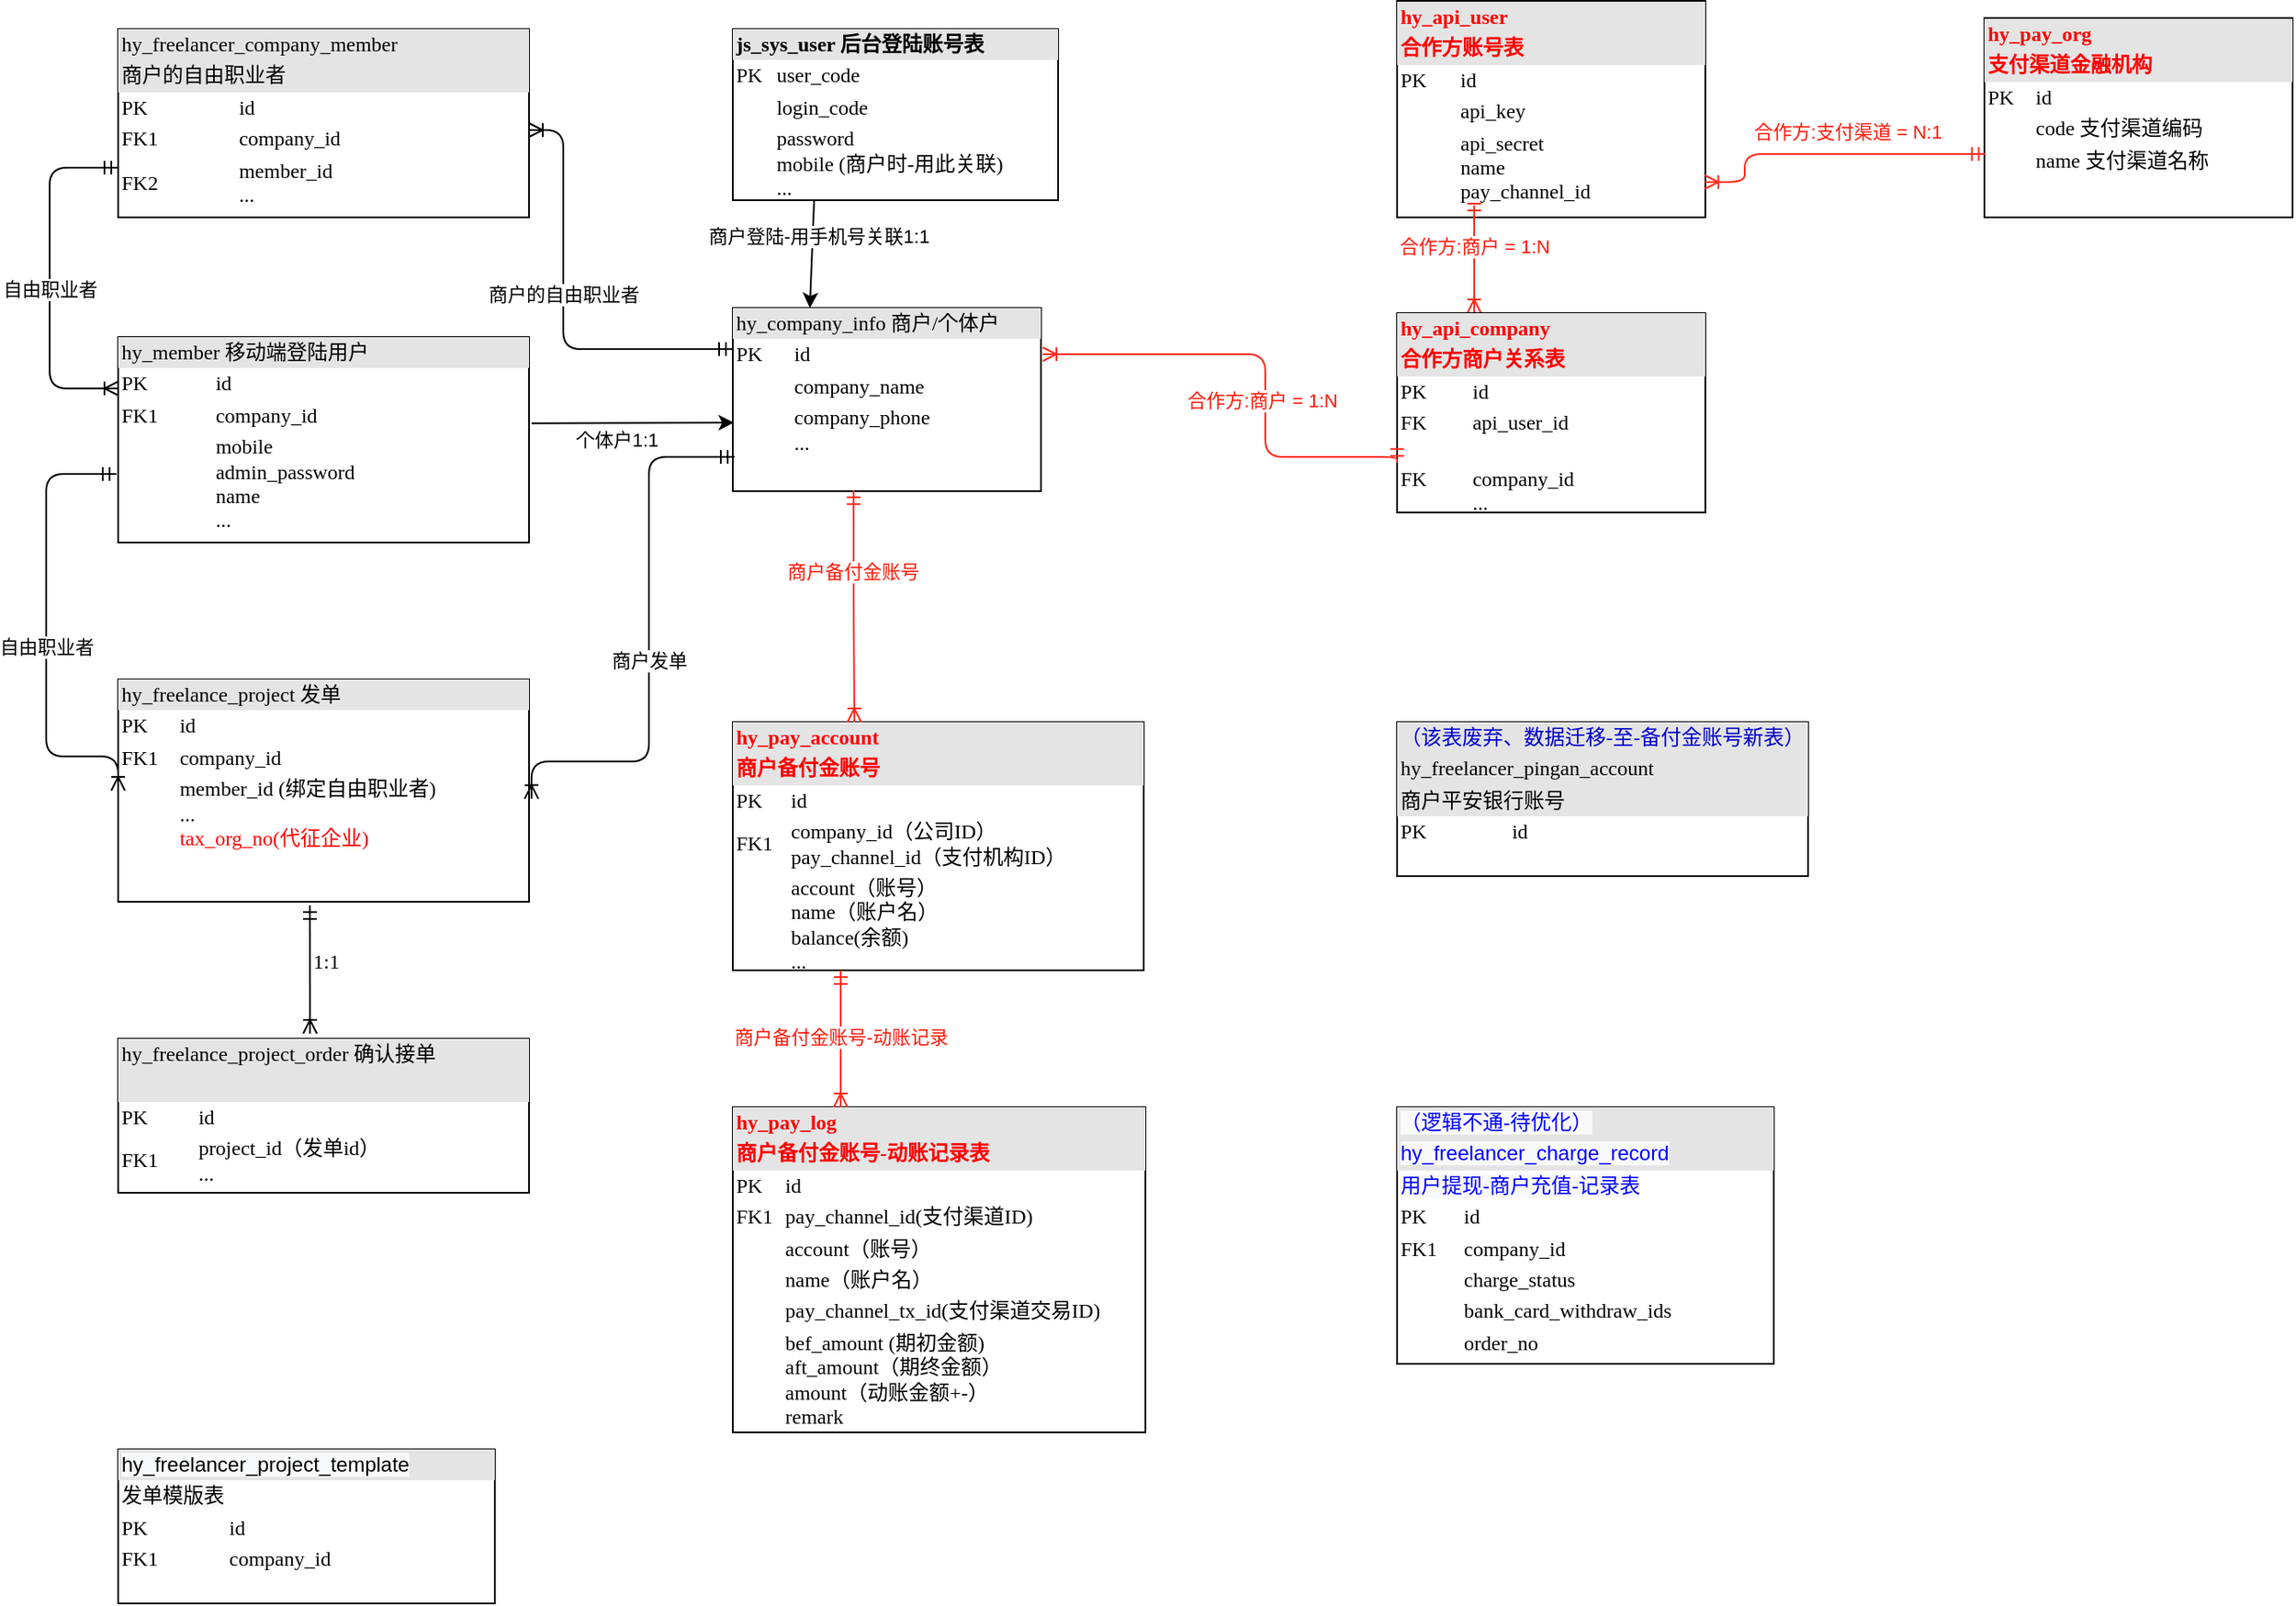 <mxfile version="13.4.2" type="github" pages="4">
  <diagram id="nADHYRh12E4N_c5P6OWS" name="中金支付-表设计">
    <mxGraphModel dx="946" dy="583" grid="1" gridSize="10" guides="1" tooltips="1" connect="1" arrows="1" fold="1" page="1" pageScale="1" pageWidth="827" pageHeight="1169" math="0" shadow="0">
      <root>
        <mxCell id="nX0v53kDwqR_cIXZHbvH-0" />
        <mxCell id="nX0v53kDwqR_cIXZHbvH-1" parent="nX0v53kDwqR_cIXZHbvH-0" />
        <mxCell id="nX0v53kDwqR_cIXZHbvH-2" value="&lt;div style=&quot;box-sizing: border-box ; width: 100% ; background: #e4e4e4 ; padding: 2px&quot;&gt;hy_member 移动端登陆用户&lt;/div&gt;&lt;table style=&quot;width: 100% ; font-size: 1em&quot; cellpadding=&quot;2&quot; cellspacing=&quot;0&quot;&gt;&lt;tbody&gt;&lt;tr&gt;&lt;td&gt;PK&lt;/td&gt;&lt;td&gt;id&lt;br&gt;&lt;/td&gt;&lt;/tr&gt;&lt;tr&gt;&lt;td&gt;FK1&lt;/td&gt;&lt;td&gt;company_id&lt;/td&gt;&lt;/tr&gt;&lt;tr&gt;&lt;td&gt;&lt;/td&gt;&lt;td&gt;mobile&lt;br&gt;admin_password&lt;br&gt;name&lt;br&gt;...&lt;br&gt;&lt;/td&gt;&lt;/tr&gt;&lt;/tbody&gt;&lt;/table&gt;" style="verticalAlign=top;align=left;overflow=fill;html=1;rounded=0;shadow=0;comic=0;labelBackgroundColor=none;strokeWidth=1;fontFamily=Verdana;fontSize=12" parent="nX0v53kDwqR_cIXZHbvH-1" vertex="1">
          <mxGeometry x="80" y="230" width="240" height="120" as="geometry" />
        </mxCell>
        <mxCell id="nX0v53kDwqR_cIXZHbvH-3" value="&lt;div style=&quot;box-sizing: border-box ; width: 100% ; background: #e4e4e4 ; padding: 2px&quot;&gt;hy_company_info 商户/个体户&lt;/div&gt;&lt;table style=&quot;width: 100% ; font-size: 1em&quot; cellpadding=&quot;2&quot; cellspacing=&quot;0&quot;&gt;&lt;tbody&gt;&lt;tr&gt;&lt;td&gt;PK&lt;/td&gt;&lt;td&gt;id&lt;br&gt;&lt;/td&gt;&lt;/tr&gt;&lt;tr&gt;&lt;td&gt;&lt;br&gt;&lt;/td&gt;&lt;td&gt;company_name&lt;/td&gt;&lt;/tr&gt;&lt;tr&gt;&lt;td&gt;&lt;br&gt;&lt;/td&gt;&lt;td&gt;company_phone&lt;font color=&quot;#ff0000&quot;&gt;&lt;br&gt;&lt;/font&gt;...&lt;font color=&quot;#ff0000&quot;&gt;&lt;br&gt;&lt;/font&gt;&lt;/td&gt;&lt;/tr&gt;&lt;/tbody&gt;&lt;/table&gt;" style="verticalAlign=top;align=left;overflow=fill;html=1;rounded=0;shadow=0;comic=0;labelBackgroundColor=none;strokeWidth=1;fontFamily=Verdana;fontSize=12" parent="nX0v53kDwqR_cIXZHbvH-1" vertex="1">
          <mxGeometry x="439" y="213" width="180" height="107" as="geometry" />
        </mxCell>
        <mxCell id="nX0v53kDwqR_cIXZHbvH-4" value="&lt;div style=&quot;box-sizing: border-box ; width: 100% ; background: #e4e4e4 ; padding: 2px&quot;&gt;&lt;b&gt;js_sys_user 后台登陆账号表&lt;/b&gt;&lt;/div&gt;&lt;table style=&quot;width: 100% ; font-size: 1em&quot; cellpadding=&quot;2&quot; cellspacing=&quot;0&quot;&gt;&lt;tbody&gt;&lt;tr&gt;&lt;td&gt;PK&lt;/td&gt;&lt;td&gt;user_code&lt;/td&gt;&lt;/tr&gt;&lt;tr&gt;&lt;td&gt;&lt;br&gt;&lt;/td&gt;&lt;td&gt;login_code&lt;/td&gt;&lt;/tr&gt;&lt;tr&gt;&lt;td&gt;&lt;/td&gt;&lt;td&gt;password&lt;br&gt;mobile (商户时-用此关联)&lt;br&gt;...&lt;br&gt;&lt;/td&gt;&lt;/tr&gt;&lt;/tbody&gt;&lt;/table&gt;" style="verticalAlign=top;align=left;overflow=fill;html=1;rounded=0;shadow=0;comic=0;labelBackgroundColor=none;strokeWidth=1;fontFamily=Verdana;fontSize=12" parent="nX0v53kDwqR_cIXZHbvH-1" vertex="1">
          <mxGeometry x="439" y="50" width="190" height="100" as="geometry" />
        </mxCell>
        <mxCell id="nX0v53kDwqR_cIXZHbvH-9" value="&lt;div style=&quot;box-sizing: border-box ; width: 100% ; background: #e4e4e4 ; padding: 2px&quot;&gt;hy_freelancer_company_member&amp;nbsp;&lt;/div&gt;&lt;div style=&quot;box-sizing: border-box ; width: 100% ; background: #e4e4e4 ; padding: 2px&quot;&gt;商户的自由职业者&lt;/div&gt;&lt;table style=&quot;width: 100% ; font-size: 1em&quot; cellpadding=&quot;2&quot; cellspacing=&quot;0&quot;&gt;&lt;tbody&gt;&lt;tr&gt;&lt;td&gt;PK&lt;/td&gt;&lt;td&gt;id&lt;br&gt;&lt;/td&gt;&lt;/tr&gt;&lt;tr&gt;&lt;td&gt;FK1&lt;/td&gt;&lt;td&gt;company_id&lt;/td&gt;&lt;/tr&gt;&lt;tr&gt;&lt;td&gt;FK2&lt;/td&gt;&lt;td&gt;member_id&lt;br&gt;...&lt;/td&gt;&lt;/tr&gt;&lt;/tbody&gt;&lt;/table&gt;" style="verticalAlign=top;align=left;overflow=fill;html=1;rounded=0;shadow=0;comic=0;labelBackgroundColor=none;strokeWidth=1;fontFamily=Verdana;fontSize=12" parent="nX0v53kDwqR_cIXZHbvH-1" vertex="1">
          <mxGeometry x="80" y="50" width="240" height="110" as="geometry" />
        </mxCell>
        <mxCell id="nX0v53kDwqR_cIXZHbvH-10" value="&lt;div style=&quot;box-sizing: border-box ; width: 100% ; background: #e4e4e4 ; padding: 2px&quot;&gt;&lt;font color=&quot;#ff0000&quot;&gt;&lt;b&gt;hy_api_user&amp;nbsp;&lt;/b&gt;&lt;/font&gt;&lt;/div&gt;&lt;div style=&quot;box-sizing: border-box ; width: 100% ; background: #e4e4e4 ; padding: 2px&quot;&gt;&lt;font color=&quot;#ff0000&quot;&gt;&lt;b&gt;合作方账号表&lt;/b&gt;&lt;/font&gt;&lt;/div&gt;&lt;table style=&quot;width: 100% ; font-size: 1em&quot; cellpadding=&quot;2&quot; cellspacing=&quot;0&quot;&gt;&lt;tbody&gt;&lt;tr&gt;&lt;td&gt;PK&lt;/td&gt;&lt;td&gt;id&lt;br&gt;&lt;/td&gt;&lt;/tr&gt;&lt;tr&gt;&lt;td&gt;&lt;br&gt;&lt;/td&gt;&lt;td&gt;api_key&lt;/td&gt;&lt;/tr&gt;&lt;tr&gt;&lt;td&gt;&lt;/td&gt;&lt;td&gt;api_secret&lt;br&gt;name&lt;br&gt;pay_channel_id&lt;br&gt;...&lt;br&gt;&lt;/td&gt;&lt;/tr&gt;&lt;/tbody&gt;&lt;/table&gt;" style="verticalAlign=top;align=left;overflow=fill;html=1;rounded=0;shadow=0;comic=0;labelBackgroundColor=none;strokeWidth=1;fontFamily=Verdana;fontSize=12" parent="nX0v53kDwqR_cIXZHbvH-1" vertex="1">
          <mxGeometry x="827" y="33.5" width="180" height="126.5" as="geometry" />
        </mxCell>
        <mxCell id="nX0v53kDwqR_cIXZHbvH-11" value="商户登陆-用手机号关联1:1" style="endArrow=classic;html=1;entryX=0.25;entryY=0;entryDx=0;entryDy=0;exitX=0.25;exitY=1;exitDx=0;exitDy=0;" parent="nX0v53kDwqR_cIXZHbvH-1" source="nX0v53kDwqR_cIXZHbvH-4" target="nX0v53kDwqR_cIXZHbvH-3" edge="1">
          <mxGeometry x="-0.333" y="3" relative="1" as="geometry">
            <mxPoint x="770" y="293" as="sourcePoint" />
            <mxPoint x="414" y="353" as="targetPoint" />
            <Array as="points" />
            <mxPoint as="offset" />
          </mxGeometry>
        </mxCell>
        <mxCell id="NUrskVMzA3ExxK1h_2Hw-0" style="edgeStyle=orthogonalEdgeStyle;html=1;labelBackgroundColor=none;startArrow=ERmandOne;endArrow=ERoneToMany;fontFamily=Verdana;fontSize=12;align=left;entryX=0;entryY=0.25;entryDx=0;entryDy=0;" parent="nX0v53kDwqR_cIXZHbvH-1" target="nX0v53kDwqR_cIXZHbvH-2" edge="1">
          <mxGeometry relative="1" as="geometry">
            <mxPoint x="80" y="131" as="sourcePoint" />
            <mxPoint x="100" y="243" as="targetPoint" />
            <Array as="points">
              <mxPoint x="40" y="131" />
              <mxPoint x="40" y="260" />
            </Array>
          </mxGeometry>
        </mxCell>
        <mxCell id="NUrskVMzA3ExxK1h_2Hw-1" value="自由职业者" style="edgeLabel;html=1;align=center;verticalAlign=middle;resizable=0;points=[];" parent="NUrskVMzA3ExxK1h_2Hw-0" vertex="1" connectable="0">
          <mxGeometry x="0.059" relative="1" as="geometry">
            <mxPoint as="offset" />
          </mxGeometry>
        </mxCell>
        <mxCell id="NUrskVMzA3ExxK1h_2Hw-2" style="edgeStyle=orthogonalEdgeStyle;html=1;labelBackgroundColor=none;startArrow=ERmandOne;endArrow=ERoneToMany;fontFamily=Verdana;fontSize=12;align=left;" parent="nX0v53kDwqR_cIXZHbvH-1" edge="1">
          <mxGeometry relative="1" as="geometry">
            <mxPoint x="439" y="237" as="sourcePoint" />
            <mxPoint x="320" y="109" as="targetPoint" />
            <Array as="points">
              <mxPoint x="439" y="237" />
              <mxPoint x="340" y="237" />
              <mxPoint x="340" y="109" />
            </Array>
          </mxGeometry>
        </mxCell>
        <mxCell id="NUrskVMzA3ExxK1h_2Hw-3" value="商户的自由职业者" style="edgeLabel;html=1;align=center;verticalAlign=middle;resizable=0;points=[];" parent="NUrskVMzA3ExxK1h_2Hw-2" vertex="1" connectable="0">
          <mxGeometry x="0.059" relative="1" as="geometry">
            <mxPoint as="offset" />
          </mxGeometry>
        </mxCell>
        <mxCell id="NUrskVMzA3ExxK1h_2Hw-4" value="&lt;div style=&quot;box-sizing: border-box ; width: 100% ; background: #e4e4e4 ; padding: 2px&quot;&gt;hy_freelance_project 发单&lt;/div&gt;&lt;table style=&quot;width: 100% ; font-size: 1em&quot; cellpadding=&quot;2&quot; cellspacing=&quot;0&quot;&gt;&lt;tbody&gt;&lt;tr&gt;&lt;td&gt;PK&lt;/td&gt;&lt;td&gt;id&lt;br&gt;&lt;/td&gt;&lt;/tr&gt;&lt;tr&gt;&lt;td&gt;FK1&lt;/td&gt;&lt;td&gt;company_id&lt;br&gt;&lt;/td&gt;&lt;/tr&gt;&lt;tr&gt;&lt;td&gt;&lt;/td&gt;&lt;td&gt;member_id (绑定自由职业者)&lt;br&gt;...&lt;br&gt;&lt;font color=&quot;#ff0000&quot;&gt;tax_org_no(代征企业)&lt;/font&gt;&lt;/td&gt;&lt;/tr&gt;&lt;/tbody&gt;&lt;/table&gt;" style="verticalAlign=top;align=left;overflow=fill;html=1;rounded=0;shadow=0;comic=0;labelBackgroundColor=none;strokeWidth=1;fontFamily=Verdana;fontSize=12" parent="nX0v53kDwqR_cIXZHbvH-1" vertex="1">
          <mxGeometry x="80" y="430" width="240" height="130" as="geometry" />
        </mxCell>
        <mxCell id="QCtdU204YPK3c8vwSMFV-2" style="edgeStyle=orthogonalEdgeStyle;html=1;labelBackgroundColor=none;startArrow=ERmandOne;endArrow=ERoneToMany;fontFamily=Verdana;fontSize=12;align=left;exitX=0.25;exitY=1;exitDx=0;exitDy=0;strokeColor=#FF2919;entryX=0.25;entryY=0;entryDx=0;entryDy=0;" parent="nX0v53kDwqR_cIXZHbvH-1" source="nX0v53kDwqR_cIXZHbvH-10" target="4KOckb8z9wezJWutMJwM-10" edge="1">
          <mxGeometry relative="1" as="geometry">
            <mxPoint x="604" y="247.25" as="sourcePoint" />
            <mxPoint x="600" y="290" as="targetPoint" />
            <Array as="points">
              <mxPoint x="872" y="150" />
              <mxPoint x="872" y="213" />
            </Array>
          </mxGeometry>
        </mxCell>
        <mxCell id="QCtdU204YPK3c8vwSMFV-3" value="合作方:商户 = 1:N" style="edgeLabel;html=1;align=center;verticalAlign=middle;resizable=0;points=[];fontColor=#FF1808;" parent="QCtdU204YPK3c8vwSMFV-2" vertex="1" connectable="0">
          <mxGeometry x="0.059" relative="1" as="geometry">
            <mxPoint y="-2.94" as="offset" />
          </mxGeometry>
        </mxCell>
        <mxCell id="q_FOa_wpmhx9_CoSqJn6-0" value="&lt;font color=&quot;#000000&quot;&gt;个体户1:1&lt;/font&gt;" style="endArrow=classic;html=1;fontColor=#FF1808;exitX=1.006;exitY=0.42;exitDx=0;exitDy=0;exitPerimeter=0;entryX=0.004;entryY=0.626;entryDx=0;entryDy=0;entryPerimeter=0;" parent="nX0v53kDwqR_cIXZHbvH-1" source="nX0v53kDwqR_cIXZHbvH-2" target="nX0v53kDwqR_cIXZHbvH-3" edge="1">
          <mxGeometry x="-0.159" y="-10" width="50" height="50" relative="1" as="geometry">
            <mxPoint x="440" y="250" as="sourcePoint" />
            <mxPoint x="413" y="280" as="targetPoint" />
            <mxPoint as="offset" />
          </mxGeometry>
        </mxCell>
        <mxCell id="q_FOa_wpmhx9_CoSqJn6-1" value="&lt;div style=&quot;box-sizing: border-box ; width: 100% ; background: #e4e4e4 ; padding: 2px&quot;&gt;&lt;font color=&quot;#0000cc&quot;&gt;（该表废弃、数据迁移-至-备付金账号新表）&lt;/font&gt;&lt;/div&gt;&lt;div style=&quot;box-sizing: border-box ; width: 100% ; background: #e4e4e4 ; padding: 2px&quot;&gt;hy_freelancer_pingan_account&lt;/div&gt;&lt;div style=&quot;box-sizing: border-box ; width: 100% ; background: #e4e4e4 ; padding: 2px&quot;&gt;商户平安银行账号&lt;/div&gt;&lt;table style=&quot;width: 100% ; font-size: 1em&quot; cellpadding=&quot;2&quot; cellspacing=&quot;0&quot;&gt;&lt;tbody&gt;&lt;tr&gt;&lt;td&gt;PK&lt;/td&gt;&lt;td&gt;id&lt;br&gt;&lt;/td&gt;&lt;/tr&gt;&lt;tr&gt;&lt;td&gt;&lt;br&gt;&lt;/td&gt;&lt;td&gt;&lt;br&gt;&lt;/td&gt;&lt;/tr&gt;&lt;tr&gt;&lt;td&gt;&lt;/td&gt;&lt;td&gt;fieldname&lt;/td&gt;&lt;/tr&gt;&lt;/tbody&gt;&lt;/table&gt;" style="verticalAlign=top;align=left;overflow=fill;html=1;rounded=0;shadow=0;comic=0;labelBackgroundColor=none;strokeWidth=1;fontFamily=Verdana;fontSize=12" parent="nX0v53kDwqR_cIXZHbvH-1" vertex="1">
          <mxGeometry x="827" y="455" width="240" height="90" as="geometry" />
        </mxCell>
        <mxCell id="q_FOa_wpmhx9_CoSqJn6-2" value="&lt;div style=&quot;box-sizing: border-box ; width: 100% ; background: #e4e4e4 ; padding: 2px&quot;&gt;hy_freelance_project_order 确认接单&lt;/div&gt;&lt;div style=&quot;box-sizing: border-box ; width: 100% ; background: #e4e4e4 ; padding: 2px&quot;&gt;&lt;br&gt;&lt;/div&gt;&lt;table style=&quot;width: 100% ; font-size: 1em&quot; cellpadding=&quot;2&quot; cellspacing=&quot;0&quot;&gt;&lt;tbody&gt;&lt;tr&gt;&lt;td&gt;PK&lt;/td&gt;&lt;td&gt;id&lt;br&gt;&lt;/td&gt;&lt;/tr&gt;&lt;tr&gt;&lt;td&gt;FK1&lt;/td&gt;&lt;td&gt;project_id（发单id）&lt;br&gt;...&lt;br&gt;&lt;/td&gt;&lt;/tr&gt;&lt;tr&gt;&lt;td&gt;&lt;br&gt;&lt;/td&gt;&lt;td&gt;&lt;/td&gt;&lt;/tr&gt;&lt;/tbody&gt;&lt;/table&gt;" style="verticalAlign=top;align=left;overflow=fill;html=1;rounded=0;shadow=0;comic=0;labelBackgroundColor=none;strokeWidth=1;fontFamily=Verdana;fontSize=12" parent="nX0v53kDwqR_cIXZHbvH-1" vertex="1">
          <mxGeometry x="80" y="640" width="240" height="90" as="geometry" />
        </mxCell>
        <mxCell id="q_FOa_wpmhx9_CoSqJn6-3" style="edgeStyle=orthogonalEdgeStyle;html=1;labelBackgroundColor=none;startArrow=ERmandOne;endArrow=ERoneToMany;fontFamily=Verdana;fontSize=12;align=left;entryX=0;entryY=0.5;entryDx=0;entryDy=0;" parent="nX0v53kDwqR_cIXZHbvH-1" target="NUrskVMzA3ExxK1h_2Hw-4" edge="1">
          <mxGeometry relative="1" as="geometry">
            <mxPoint x="79" y="310" as="sourcePoint" />
            <mxPoint x="79" y="548" as="targetPoint" />
            <Array as="points">
              <mxPoint x="38" y="310" />
              <mxPoint x="38" y="475" />
            </Array>
          </mxGeometry>
        </mxCell>
        <mxCell id="q_FOa_wpmhx9_CoSqJn6-4" value="自由职业者" style="edgeLabel;html=1;align=center;verticalAlign=middle;resizable=0;points=[];" parent="q_FOa_wpmhx9_CoSqJn6-3" vertex="1" connectable="0">
          <mxGeometry x="0.059" relative="1" as="geometry">
            <mxPoint as="offset" />
          </mxGeometry>
        </mxCell>
        <mxCell id="q_FOa_wpmhx9_CoSqJn6-8" style="edgeStyle=orthogonalEdgeStyle;html=1;labelBackgroundColor=none;startArrow=ERmandOne;endArrow=ERoneToMany;fontFamily=Verdana;fontSize=12;align=left;entryX=1.006;entryY=0.537;entryDx=0;entryDy=0;entryPerimeter=0;" parent="nX0v53kDwqR_cIXZHbvH-1" target="NUrskVMzA3ExxK1h_2Hw-4" edge="1">
          <mxGeometry relative="1" as="geometry">
            <mxPoint x="440" y="300" as="sourcePoint" />
            <mxPoint x="330" y="480" as="targetPoint" />
            <Array as="points">
              <mxPoint x="390" y="300" />
              <mxPoint x="390" y="478" />
              <mxPoint x="321" y="478" />
            </Array>
          </mxGeometry>
        </mxCell>
        <mxCell id="q_FOa_wpmhx9_CoSqJn6-9" value="商户发单" style="edgeLabel;html=1;align=center;verticalAlign=middle;resizable=0;points=[];" parent="q_FOa_wpmhx9_CoSqJn6-8" vertex="1" connectable="0">
          <mxGeometry x="0.059" relative="1" as="geometry">
            <mxPoint as="offset" />
          </mxGeometry>
        </mxCell>
        <mxCell id="q_FOa_wpmhx9_CoSqJn6-10" value="1:1" style="edgeStyle=orthogonalEdgeStyle;html=1;labelBackgroundColor=none;startArrow=ERmandOne;endArrow=ERoneToMany;fontFamily=Verdana;fontSize=12;align=left;entryX=0.467;entryY=-0.033;entryDx=0;entryDy=0;entryPerimeter=0;" parent="nX0v53kDwqR_cIXZHbvH-1" target="q_FOa_wpmhx9_CoSqJn6-2" edge="1">
          <mxGeometry x="-0.105" relative="1" as="geometry">
            <mxPoint x="192" y="562" as="sourcePoint" />
            <mxPoint x="185.9" y="584.02" as="targetPoint" />
            <Array as="points">
              <mxPoint x="192" y="562" />
            </Array>
            <mxPoint as="offset" />
          </mxGeometry>
        </mxCell>
        <mxCell id="q_FOa_wpmhx9_CoSqJn6-12" value="&lt;div style=&quot;box-sizing: border-box ; width: 100% ; background: #e4e4e4 ; padding: 2px&quot;&gt;&lt;font color=&quot;#ff0000&quot;&gt;&lt;b&gt;hy_pay_log&lt;/b&gt;&lt;/font&gt;&lt;/div&gt;&lt;div style=&quot;box-sizing: border-box ; width: 100% ; background: #e4e4e4 ; padding: 2px&quot;&gt;&lt;font color=&quot;#ff0000&quot;&gt;&lt;b&gt;商户备付金账号-动账记录表&lt;/b&gt;&lt;/font&gt;&lt;/div&gt;&lt;table style=&quot;width: 100% ; font-size: 1em&quot; cellpadding=&quot;2&quot; cellspacing=&quot;0&quot;&gt;&lt;tbody&gt;&lt;tr&gt;&lt;td&gt;PK&lt;/td&gt;&lt;td&gt;id&lt;br&gt;&lt;/td&gt;&lt;/tr&gt;&lt;tr&gt;&lt;td&gt;FK1&lt;/td&gt;&lt;td&gt;pay_channel_id(支付渠道ID)&lt;br&gt;&lt;/td&gt;&lt;/tr&gt;&lt;tr&gt;&lt;td&gt;&lt;br&gt;&lt;/td&gt;&lt;td&gt;account（账号）&lt;/td&gt;&lt;/tr&gt;&lt;tr&gt;&lt;td&gt;&lt;br&gt;&lt;/td&gt;&lt;td&gt;name（账户名）&lt;/td&gt;&lt;/tr&gt;&lt;tr&gt;&lt;td&gt;&lt;br&gt;&lt;/td&gt;&lt;td&gt;pay_channel_tx_id(支付渠道交易ID)&lt;/td&gt;&lt;/tr&gt;&lt;tr&gt;&lt;td&gt;&lt;/td&gt;&lt;td&gt;bef_amount (期初金额)&lt;br&gt;aft_amount（期终金额）&lt;br&gt;amount（动账金额+-）&lt;br&gt;remark&lt;br&gt;...&lt;br&gt;&lt;/td&gt;&lt;/tr&gt;&lt;/tbody&gt;&lt;/table&gt;" style="verticalAlign=top;align=left;overflow=fill;html=1;rounded=0;shadow=0;comic=0;labelBackgroundColor=none;strokeWidth=1;fontFamily=Verdana;fontSize=12" parent="nX0v53kDwqR_cIXZHbvH-1" vertex="1">
          <mxGeometry x="439" y="680" width="241" height="190" as="geometry" />
        </mxCell>
        <mxCell id="q_FOa_wpmhx9_CoSqJn6-13" value="&lt;div style=&quot;box-sizing: border-box ; width: 100% ; background: #e4e4e4 ; padding: 2px&quot;&gt;&lt;font color=&quot;#ff0000&quot;&gt;&lt;b&gt;hy_pay_account&lt;/b&gt;&lt;/font&gt;&lt;/div&gt;&lt;div style=&quot;box-sizing: border-box ; width: 100% ; background: #e4e4e4 ; padding: 2px&quot;&gt;&lt;font color=&quot;#ff0000&quot;&gt;&lt;b&gt;商户备付金账号&lt;/b&gt;&lt;/font&gt;&lt;/div&gt;&lt;table style=&quot;width: 100% ; font-size: 1em&quot; cellpadding=&quot;2&quot; cellspacing=&quot;0&quot;&gt;&lt;tbody&gt;&lt;tr&gt;&lt;td&gt;PK&lt;/td&gt;&lt;td&gt;id&lt;br&gt;&lt;/td&gt;&lt;/tr&gt;&lt;tr&gt;&lt;td&gt;FK1&lt;/td&gt;&lt;td&gt;company_id（公司ID）&lt;br&gt;pay_channel_id（支付机构ID）&lt;/td&gt;&lt;/tr&gt;&lt;tr&gt;&lt;td&gt;&lt;/td&gt;&lt;td&gt;account（账号）&lt;br&gt;name（账户名）&lt;br&gt;balance(余额)&lt;br&gt;...&lt;br&gt;&lt;/td&gt;&lt;/tr&gt;&lt;/tbody&gt;&lt;/table&gt;" style="verticalAlign=top;align=left;overflow=fill;html=1;rounded=0;shadow=0;comic=0;labelBackgroundColor=none;strokeWidth=1;fontFamily=Verdana;fontSize=12" parent="nX0v53kDwqR_cIXZHbvH-1" vertex="1">
          <mxGeometry x="439" y="455" width="240" height="145" as="geometry" />
        </mxCell>
        <mxCell id="q_FOa_wpmhx9_CoSqJn6-15" style="edgeStyle=orthogonalEdgeStyle;html=1;labelBackgroundColor=none;startArrow=ERmandOne;endArrow=ERoneToMany;fontFamily=Verdana;fontSize=12;align=left;strokeColor=#FF2919;exitX=0.392;exitY=0.996;exitDx=0;exitDy=0;exitPerimeter=0;" parent="nX0v53kDwqR_cIXZHbvH-1" source="nX0v53kDwqR_cIXZHbvH-3" edge="1">
          <mxGeometry relative="1" as="geometry">
            <mxPoint x="510" y="324" as="sourcePoint" />
            <mxPoint x="510" y="455" as="targetPoint" />
            <Array as="points">
              <mxPoint x="510" y="390" />
              <mxPoint x="510" y="390" />
            </Array>
          </mxGeometry>
        </mxCell>
        <mxCell id="q_FOa_wpmhx9_CoSqJn6-16" value="商户备付金账号" style="edgeLabel;html=1;align=center;verticalAlign=middle;resizable=0;points=[];fontColor=#FF1808;" parent="q_FOa_wpmhx9_CoSqJn6-15" vertex="1" connectable="0">
          <mxGeometry x="0.059" relative="1" as="geometry">
            <mxPoint x="-1" y="-24.0" as="offset" />
          </mxGeometry>
        </mxCell>
        <mxCell id="q_FOa_wpmhx9_CoSqJn6-17" style="edgeStyle=orthogonalEdgeStyle;html=1;labelBackgroundColor=none;startArrow=ERmandOne;endArrow=ERoneToMany;fontFamily=Verdana;fontSize=12;align=left;strokeColor=#FF2919;" parent="nX0v53kDwqR_cIXZHbvH-1" edge="1">
          <mxGeometry relative="1" as="geometry">
            <mxPoint x="502" y="600" as="sourcePoint" />
            <mxPoint x="502" y="680" as="targetPoint" />
            <Array as="points">
              <mxPoint x="502" y="600" />
              <mxPoint x="502" y="694" />
            </Array>
          </mxGeometry>
        </mxCell>
        <mxCell id="q_FOa_wpmhx9_CoSqJn6-18" value="商户备付金账号-动账记录" style="edgeLabel;html=1;align=center;verticalAlign=middle;resizable=0;points=[];fontColor=#FF1808;" parent="q_FOa_wpmhx9_CoSqJn6-17" vertex="1" connectable="0">
          <mxGeometry x="0.059" relative="1" as="geometry">
            <mxPoint y="-3.33" as="offset" />
          </mxGeometry>
        </mxCell>
        <mxCell id="4KOckb8z9wezJWutMJwM-0" value="&lt;div style=&quot;box-sizing: border-box ; width: 100% ; background: #e4e4e4 ; padding: 2px&quot;&gt;&lt;font color=&quot;#0000ff&quot;&gt;&lt;span style=&quot;font-family: &amp;#34;helvetica&amp;#34; ; background-color: rgb(248 , 249 , 250)&quot;&gt;（逻辑不通-待优化）&lt;/span&gt;&lt;/font&gt;&lt;/div&gt;&lt;div style=&quot;box-sizing: border-box ; width: 100% ; background: #e4e4e4 ; padding: 2px&quot;&gt;&lt;font color=&quot;#0000ff&quot;&gt;&lt;span style=&quot;font-family: &amp;#34;helvetica&amp;#34; ; background-color: rgb(248 , 249 , 250)&quot;&gt;hy_freelancer_charge_record&lt;/span&gt;&lt;br&gt;&lt;/font&gt;&lt;/div&gt;&lt;div style=&quot;box-sizing: border-box ; width: 100% ; padding: 2px&quot;&gt;&lt;font face=&quot;helvetica&quot; color=&quot;#0000ff&quot;&gt;&lt;span style=&quot;background-color: rgb(248 , 249 , 250)&quot;&gt;用户提现-商户充值-记录表&lt;/span&gt;&lt;/font&gt;&lt;/div&gt;&lt;table style=&quot;width: 100% ; font-size: 1em&quot; cellpadding=&quot;2&quot; cellspacing=&quot;0&quot;&gt;&lt;tbody&gt;&lt;tr&gt;&lt;td&gt;PK&lt;/td&gt;&lt;td&gt;id&lt;/td&gt;&lt;/tr&gt;&lt;tr&gt;&lt;td&gt;FK1&lt;/td&gt;&lt;td&gt;company_id&lt;/td&gt;&lt;/tr&gt;&lt;tr&gt;&lt;td&gt;&lt;/td&gt;&lt;td&gt;charge_status&lt;/td&gt;&lt;/tr&gt;&lt;tr&gt;&lt;td&gt;&lt;/td&gt;&lt;td&gt;bank_card_withdraw_ids&lt;/td&gt;&lt;/tr&gt;&lt;tr&gt;&lt;td&gt;&lt;br&gt;&lt;/td&gt;&lt;td&gt;order_no&lt;/td&gt;&lt;/tr&gt;&lt;tr&gt;&lt;td&gt;&lt;br&gt;&lt;/td&gt;&lt;td&gt;&lt;br&gt;&lt;/td&gt;&lt;/tr&gt;&lt;/tbody&gt;&lt;/table&gt;" style="verticalAlign=top;align=left;overflow=fill;html=1;rounded=0;shadow=0;comic=0;labelBackgroundColor=none;strokeWidth=1;fontFamily=Verdana;fontSize=12" parent="nX0v53kDwqR_cIXZHbvH-1" vertex="1">
          <mxGeometry x="827" y="680" width="220" height="150" as="geometry" />
        </mxCell>
        <mxCell id="4KOckb8z9wezJWutMJwM-2" value="&lt;div style=&quot;box-sizing: border-box ; width: 100% ; background: #e4e4e4 ; padding: 2px&quot;&gt;&lt;span style=&quot;background-color: rgb(248 , 249 , 250) ; font-family: &amp;#34;helvetica&amp;#34;&quot;&gt;hy_freelancer_project_template&lt;/span&gt;&lt;br&gt;&lt;/div&gt;&lt;div style=&quot;box-sizing: border-box ; width: 100% ; padding: 2px&quot;&gt;&lt;font face=&quot;helvetica&quot;&gt;&lt;span style=&quot;background-color: rgb(248 , 249 , 250)&quot;&gt;发单模版表&lt;/span&gt;&lt;/font&gt;&lt;/div&gt;&lt;table style=&quot;width: 100% ; font-size: 1em&quot; cellpadding=&quot;2&quot; cellspacing=&quot;0&quot;&gt;&lt;tbody&gt;&lt;tr&gt;&lt;td&gt;PK&lt;/td&gt;&lt;td&gt;id&lt;/td&gt;&lt;/tr&gt;&lt;tr&gt;&lt;td&gt;FK1&lt;/td&gt;&lt;td&gt;company_id&lt;/td&gt;&lt;/tr&gt;&lt;tr&gt;&lt;td&gt;&lt;/td&gt;&lt;td&gt;&lt;br&gt;&lt;/td&gt;&lt;/tr&gt;&lt;/tbody&gt;&lt;/table&gt;" style="verticalAlign=top;align=left;overflow=fill;html=1;rounded=0;shadow=0;comic=0;labelBackgroundColor=none;strokeWidth=1;fontFamily=Verdana;fontSize=12" parent="nX0v53kDwqR_cIXZHbvH-1" vertex="1">
          <mxGeometry x="80" y="880" width="220" height="90" as="geometry" />
        </mxCell>
        <mxCell id="4KOckb8z9wezJWutMJwM-10" value="&lt;div style=&quot;box-sizing: border-box ; width: 100% ; background: #e4e4e4 ; padding: 2px&quot;&gt;&lt;font color=&quot;#ff0000&quot;&gt;&lt;b&gt;hy_api_company&amp;nbsp;&lt;/b&gt;&lt;/font&gt;&lt;/div&gt;&lt;div style=&quot;box-sizing: border-box ; width: 100% ; background: #e4e4e4 ; padding: 2px&quot;&gt;&lt;font color=&quot;#ff0000&quot;&gt;&lt;b&gt;合作方商户关系表&lt;/b&gt;&lt;/font&gt;&lt;/div&gt;&lt;table style=&quot;width: 100% ; font-size: 1em&quot; cellpadding=&quot;2&quot; cellspacing=&quot;0&quot;&gt;&lt;tbody&gt;&lt;tr&gt;&lt;td&gt;PK&lt;/td&gt;&lt;td&gt;id&lt;br&gt;&lt;/td&gt;&lt;/tr&gt;&lt;tr&gt;&lt;td&gt;FK&lt;/td&gt;&lt;td&gt;api_user_id&lt;/td&gt;&lt;/tr&gt;&lt;tr&gt;&lt;td&gt;FK&lt;/td&gt;&lt;td&gt;&lt;br&gt;company_id&lt;br&gt;...&lt;br&gt;&lt;/td&gt;&lt;/tr&gt;&lt;/tbody&gt;&lt;/table&gt;" style="verticalAlign=top;align=left;overflow=fill;html=1;rounded=0;shadow=0;comic=0;labelBackgroundColor=none;strokeWidth=1;fontFamily=Verdana;fontSize=12" parent="nX0v53kDwqR_cIXZHbvH-1" vertex="1">
          <mxGeometry x="827" y="216" width="180" height="116.5" as="geometry" />
        </mxCell>
        <mxCell id="4KOckb8z9wezJWutMJwM-11" style="edgeStyle=orthogonalEdgeStyle;html=1;labelBackgroundColor=none;startArrow=ERmandOne;endArrow=ERoneToMany;fontFamily=Verdana;fontSize=12;align=left;exitX=0;exitY=0.75;exitDx=0;exitDy=0;strokeColor=#FF2919;" parent="nX0v53kDwqR_cIXZHbvH-1" source="4KOckb8z9wezJWutMJwM-10" edge="1">
          <mxGeometry relative="1" as="geometry">
            <mxPoint x="784.94" y="163" as="sourcePoint" />
            <mxPoint x="620" y="240" as="targetPoint" />
            <Array as="points">
              <mxPoint x="750" y="300" />
              <mxPoint x="750" y="240" />
            </Array>
          </mxGeometry>
        </mxCell>
        <mxCell id="4KOckb8z9wezJWutMJwM-12" value="合作方:商户 = 1:N" style="edgeLabel;html=1;align=center;verticalAlign=middle;resizable=0;points=[];fontColor=#FF1808;" parent="4KOckb8z9wezJWutMJwM-11" vertex="1" connectable="0">
          <mxGeometry x="0.059" relative="1" as="geometry">
            <mxPoint y="26.5" as="offset" />
          </mxGeometry>
        </mxCell>
        <mxCell id="4KOckb8z9wezJWutMJwM-13" value="&lt;div style=&quot;box-sizing: border-box ; width: 100% ; background: #e4e4e4 ; padding: 2px&quot;&gt;&lt;font color=&quot;#ff0000&quot;&gt;&lt;b&gt;hy_pay_org&amp;nbsp;&lt;/b&gt;&lt;/font&gt;&lt;/div&gt;&lt;div style=&quot;box-sizing: border-box ; width: 100% ; background: #e4e4e4 ; padding: 2px&quot;&gt;&lt;font color=&quot;#ff0000&quot;&gt;&lt;b&gt;支付渠道金融机构&lt;/b&gt;&lt;/font&gt;&lt;/div&gt;&lt;table style=&quot;width: 100% ; font-size: 1em&quot; cellpadding=&quot;2&quot; cellspacing=&quot;0&quot;&gt;&lt;tbody&gt;&lt;tr&gt;&lt;td&gt;PK&lt;/td&gt;&lt;td&gt;id&lt;br&gt;&lt;/td&gt;&lt;/tr&gt;&lt;tr&gt;&lt;td&gt;&lt;br&gt;&lt;/td&gt;&lt;td&gt;code 支付渠道编码&lt;/td&gt;&lt;/tr&gt;&lt;tr&gt;&lt;td&gt;&lt;br&gt;&lt;/td&gt;&lt;td&gt;name 支付渠道名称&lt;/td&gt;&lt;/tr&gt;&lt;tr&gt;&lt;td&gt;&lt;br&gt;&lt;/td&gt;&lt;td&gt;&lt;br&gt;&lt;/td&gt;&lt;/tr&gt;&lt;/tbody&gt;&lt;/table&gt;" style="verticalAlign=top;align=left;overflow=fill;html=1;rounded=0;shadow=0;comic=0;labelBackgroundColor=none;strokeWidth=1;fontFamily=Verdana;fontSize=12" parent="nX0v53kDwqR_cIXZHbvH-1" vertex="1">
          <mxGeometry x="1170" y="43.5" width="180" height="116.5" as="geometry" />
        </mxCell>
        <mxCell id="4KOckb8z9wezJWutMJwM-14" style="edgeStyle=orthogonalEdgeStyle;html=1;labelBackgroundColor=none;startArrow=ERmandOne;endArrow=ERoneToMany;fontFamily=Verdana;fontSize=12;align=left;strokeColor=#FF2919;exitX=0.004;exitY=0.682;exitDx=0;exitDy=0;exitPerimeter=0;entryX=0.998;entryY=0.837;entryDx=0;entryDy=0;entryPerimeter=0;" parent="nX0v53kDwqR_cIXZHbvH-1" source="4KOckb8z9wezJWutMJwM-13" target="nX0v53kDwqR_cIXZHbvH-10" edge="1">
          <mxGeometry relative="1" as="geometry">
            <mxPoint x="1160" y="124" as="sourcePoint" />
            <mxPoint x="1010" y="140" as="targetPoint" />
            <Array as="points">
              <mxPoint x="1030" y="123" />
              <mxPoint x="1030" y="139" />
            </Array>
          </mxGeometry>
        </mxCell>
        <mxCell id="4KOckb8z9wezJWutMJwM-15" value="合作方:支付渠道 = N:1" style="edgeLabel;html=1;align=center;verticalAlign=middle;resizable=0;points=[];fontColor=#FF1808;" parent="4KOckb8z9wezJWutMJwM-14" vertex="1" connectable="0">
          <mxGeometry x="0.059" relative="1" as="geometry">
            <mxPoint x="14.95" y="-12.98" as="offset" />
          </mxGeometry>
        </mxCell>
      </root>
    </mxGraphModel>
  </diagram>
  <diagram id="RUZaGLWk1yYgIPnzJdgQ" name="Page-2">
    <mxGraphModel dx="946" dy="531" grid="1" gridSize="10" guides="1" tooltips="1" connect="1" arrows="1" fold="1" page="1" pageScale="1" pageWidth="827" pageHeight="1169" math="0" shadow="0">
      <root>
        <mxCell id="OGoRKu9rpJX8d1zENJAR-0" />
        <mxCell id="OGoRKu9rpJX8d1zENJAR-1" parent="OGoRKu9rpJX8d1zENJAR-0" />
        <mxCell id="wllDHJvWKxCnYGdfYBS--0" value="hy_member" style="swimlane;fontStyle=0;childLayout=stackLayout;horizontal=1;startSize=26;fillColor=none;horizontalStack=0;resizeParent=1;resizeParentMax=0;resizeLast=0;collapsible=1;marginBottom=0;" vertex="1" parent="OGoRKu9rpJX8d1zENJAR-1">
          <mxGeometry x="190" y="220" width="140" height="78" as="geometry">
            <mxRectangle x="190" y="220" width="100" height="26" as="alternateBounds" />
          </mxGeometry>
        </mxCell>
        <mxCell id="wllDHJvWKxCnYGdfYBS--2" value="Item 2" style="text;strokeColor=none;fillColor=none;align=left;verticalAlign=top;spacingLeft=4;spacingRight=4;overflow=hidden;rotatable=0;points=[[0,0.5],[1,0.5]];portConstraint=eastwest;" vertex="1" parent="wllDHJvWKxCnYGdfYBS--0">
          <mxGeometry y="26" width="140" height="26" as="geometry" />
        </mxCell>
        <mxCell id="wllDHJvWKxCnYGdfYBS--3" value="Item 3" style="text;strokeColor=none;fillColor=none;align=left;verticalAlign=top;spacingLeft=4;spacingRight=4;overflow=hidden;rotatable=0;points=[[0,0.5],[1,0.5]];portConstraint=eastwest;" vertex="1" parent="wllDHJvWKxCnYGdfYBS--0">
          <mxGeometry y="52" width="140" height="26" as="geometry" />
        </mxCell>
        <mxCell id="5b2jPvwIKQcBlIdMRgeD-0" value="Container" style="swimlane;startSize=23;align=center;fillColor=none;strokeColor=#FFF5F7;" vertex="1" parent="OGoRKu9rpJX8d1zENJAR-1">
          <mxGeometry x="480" y="230" width="200" height="200" as="geometry">
            <mxRectangle x="190" y="330" width="90" height="23" as="alternateBounds" />
          </mxGeometry>
        </mxCell>
        <mxCell id="k762yIOZLG8b0b0DupMb-2" value="" style="shape=table;html=1;whiteSpace=wrap;startSize=0;container=1;collapsible=0;childLayout=tableLayout;" vertex="1" parent="5b2jPvwIKQcBlIdMRgeD-0">
          <mxGeometry x="10" y="30" width="170" height="140" as="geometry" />
        </mxCell>
        <mxCell id="k762yIOZLG8b0b0DupMb-3" value="" style="shape=partialRectangle;html=1;whiteSpace=wrap;collapsible=0;dropTarget=0;pointerEvents=0;fillColor=none;top=0;left=0;bottom=0;right=0;points=[[0,0.5],[1,0.5]];portConstraint=eastwest;" vertex="1" parent="k762yIOZLG8b0b0DupMb-2">
          <mxGeometry width="170" height="47" as="geometry" />
        </mxCell>
        <mxCell id="k762yIOZLG8b0b0DupMb-4" value="1" style="shape=partialRectangle;html=1;whiteSpace=wrap;connectable=0;overflow=hidden;fillColor=none;top=0;left=0;bottom=0;right=0;align=left;" vertex="1" parent="k762yIOZLG8b0b0DupMb-3">
          <mxGeometry width="40" height="47" as="geometry" />
        </mxCell>
        <mxCell id="k762yIOZLG8b0b0DupMb-5" value="1" style="shape=partialRectangle;html=1;whiteSpace=wrap;connectable=0;overflow=hidden;fillColor=none;top=0;left=0;bottom=0;right=0;align=left;" vertex="1" parent="k762yIOZLG8b0b0DupMb-3">
          <mxGeometry x="40" width="130" height="47" as="geometry" />
        </mxCell>
        <mxCell id="k762yIOZLG8b0b0DupMb-6" value="" style="shape=partialRectangle;html=1;whiteSpace=wrap;collapsible=0;dropTarget=0;pointerEvents=0;fillColor=none;top=0;left=0;bottom=0;right=0;points=[[0,0.5],[1,0.5]];portConstraint=eastwest;" vertex="1" parent="k762yIOZLG8b0b0DupMb-2">
          <mxGeometry y="47" width="170" height="46" as="geometry" />
        </mxCell>
        <mxCell id="k762yIOZLG8b0b0DupMb-7" value="" style="shape=partialRectangle;html=1;whiteSpace=wrap;connectable=0;overflow=hidden;fillColor=none;top=0;left=0;bottom=0;right=0;" vertex="1" parent="k762yIOZLG8b0b0DupMb-6">
          <mxGeometry width="40" height="46" as="geometry" />
        </mxCell>
        <mxCell id="k762yIOZLG8b0b0DupMb-8" value="" style="shape=partialRectangle;html=1;whiteSpace=wrap;connectable=0;overflow=hidden;fillColor=none;top=0;left=0;bottom=0;right=0;" vertex="1" parent="k762yIOZLG8b0b0DupMb-6">
          <mxGeometry x="40" width="130" height="46" as="geometry" />
        </mxCell>
        <mxCell id="k762yIOZLG8b0b0DupMb-9" value="" style="shape=partialRectangle;html=1;whiteSpace=wrap;collapsible=0;dropTarget=0;pointerEvents=0;fillColor=none;top=0;left=0;bottom=0;right=0;points=[[0,0.5],[1,0.5]];portConstraint=eastwest;" vertex="1" parent="k762yIOZLG8b0b0DupMb-2">
          <mxGeometry y="93" width="170" height="47" as="geometry" />
        </mxCell>
        <mxCell id="k762yIOZLG8b0b0DupMb-10" value="" style="shape=partialRectangle;html=1;whiteSpace=wrap;connectable=0;overflow=hidden;fillColor=none;top=0;left=0;bottom=0;right=0;" vertex="1" parent="k762yIOZLG8b0b0DupMb-9">
          <mxGeometry width="40" height="47" as="geometry" />
        </mxCell>
        <mxCell id="k762yIOZLG8b0b0DupMb-11" value="" style="shape=partialRectangle;html=1;whiteSpace=wrap;connectable=0;overflow=hidden;fillColor=none;top=0;left=0;bottom=0;right=0;" vertex="1" parent="k762yIOZLG8b0b0DupMb-9">
          <mxGeometry x="40" width="130" height="47" as="geometry" />
        </mxCell>
        <mxCell id="k762yIOZLG8b0b0DupMb-0" value="&lt;div style=&quot;box-sizing:border-box;width:100%;background:#e4e4e4;padding:2px;&quot;&gt;Tablename&lt;/div&gt;&lt;table style=&quot;width:100%;font-size:1em;&quot; cellpadding=&quot;2&quot; cellspacing=&quot;0&quot;&gt;&lt;tr&gt;&lt;td&gt;PK&lt;/td&gt;&lt;td&gt;uniqueId&lt;/td&gt;&lt;/tr&gt;&lt;tr&gt;&lt;td&gt;FK1&lt;/td&gt;&lt;td&gt;foreignKey&lt;/td&gt;&lt;/tr&gt;&lt;tr&gt;&lt;td&gt;&lt;/td&gt;&lt;td&gt;fieldname&lt;/td&gt;&lt;/tr&gt;&lt;/table&gt;" style="verticalAlign=top;align=left;overflow=fill;html=1;rounded=0;shadow=0;comic=0;labelBackgroundColor=none;strokeWidth=1;fontFamily=Verdana;fontSize=12" vertex="1" parent="OGoRKu9rpJX8d1zENJAR-1">
          <mxGeometry x="190" y="90" width="180" height="90" as="geometry" />
        </mxCell>
      </root>
    </mxGraphModel>
  </diagram>
  <diagram id="gTY_Sw2Wsu4E7ALGLI9D" name="Page-4">
    <mxGraphModel dx="2365" dy="1328" grid="1" gridSize="10" guides="1" tooltips="1" connect="1" arrows="1" fold="1" page="1" pageScale="1" pageWidth="827" pageHeight="1169" math="0" shadow="0">
      <root>
        <mxCell id="oBUFd1WnHI4fqMmlFPYV-0" />
        <mxCell id="oBUFd1WnHI4fqMmlFPYV-1" parent="oBUFd1WnHI4fqMmlFPYV-0" />
      </root>
    </mxGraphModel>
  </diagram>
  <diagram name="Page-1" id="2ca16b54-16f6-2749-3443-fa8db7711227">
    <mxGraphModel dx="946" dy="531" grid="1" gridSize="10" guides="1" tooltips="1" connect="1" arrows="1" fold="1" page="1" pageScale="1" pageWidth="1100" pageHeight="850" background="#ffffff" math="0" shadow="0">
      <root>
        <mxCell id="0" />
        <mxCell id="1" parent="0" />
        <mxCell id="2ed32ef02a7f4228-1" value="&lt;div style=&quot;box-sizing:border-box;width:100%;background:#e4e4e4;padding:2px;&quot;&gt;Tablename&lt;/div&gt;&lt;table style=&quot;width:100%;font-size:1em;&quot; cellpadding=&quot;2&quot; cellspacing=&quot;0&quot;&gt;&lt;tr&gt;&lt;td&gt;PK&lt;/td&gt;&lt;td&gt;uniqueId&lt;/td&gt;&lt;/tr&gt;&lt;tr&gt;&lt;td&gt;FK1&lt;/td&gt;&lt;td&gt;foreignKey&lt;/td&gt;&lt;/tr&gt;&lt;tr&gt;&lt;td&gt;&lt;/td&gt;&lt;td&gt;fieldname&lt;/td&gt;&lt;/tr&gt;&lt;/table&gt;" style="verticalAlign=top;align=left;overflow=fill;html=1;rounded=0;shadow=0;comic=0;labelBackgroundColor=none;strokeWidth=1;fontFamily=Verdana;fontSize=12" parent="1" vertex="1">
          <mxGeometry x="110" y="100" width="180" height="90" as="geometry" />
        </mxCell>
        <mxCell id="2ed32ef02a7f4228-18" style="edgeStyle=orthogonalEdgeStyle;html=1;entryX=0.5;entryY=0;dashed=1;labelBackgroundColor=none;startArrow=ERmandOne;endArrow=ERoneToMany;fontFamily=Verdana;fontSize=12;align=left;" parent="1" source="2ed32ef02a7f4228-2" target="2ed32ef02a7f4228-8" edge="1">
          <mxGeometry relative="1" as="geometry" />
        </mxCell>
        <mxCell id="2ed32ef02a7f4228-19" style="edgeStyle=orthogonalEdgeStyle;html=1;dashed=1;labelBackgroundColor=none;startArrow=ERmandOne;endArrow=ERoneToMany;fontFamily=Verdana;fontSize=12;align=left;entryX=0;entryY=0.5;" parent="1" source="2ed32ef02a7f4228-2" target="2ed32ef02a7f4228-10" edge="1">
          <mxGeometry relative="1" as="geometry">
            <Array as="points">
              <mxPoint x="590" y="260" />
              <mxPoint x="710" y="260" />
              <mxPoint x="710" y="325" />
            </Array>
          </mxGeometry>
        </mxCell>
        <mxCell id="2ed32ef02a7f4228-20" style="edgeStyle=orthogonalEdgeStyle;html=1;dashed=1;labelBackgroundColor=none;startArrow=ERmandOne;endArrow=ERoneToMany;fontFamily=Verdana;fontSize=12;align=left;" parent="1" source="2ed32ef02a7f4228-2" target="2ed32ef02a7f4228-11" edge="1">
          <mxGeometry relative="1" as="geometry" />
        </mxCell>
        <mxCell id="2ed32ef02a7f4228-2" value="&lt;div style=&quot;box-sizing: border-box ; width: 100% ; background: #e4e4e4 ; padding: 2px&quot;&gt;Tablename&lt;/div&gt;&lt;table style=&quot;width: 100% ; font-size: 1em&quot; cellpadding=&quot;2&quot; cellspacing=&quot;0&quot;&gt;&lt;tbody&gt;&lt;tr&gt;&lt;td&gt;PK&lt;/td&gt;&lt;td&gt;uniqueId&lt;/td&gt;&lt;/tr&gt;&lt;tr&gt;&lt;td&gt;FK1&lt;/td&gt;&lt;td&gt;foreignKey&lt;/td&gt;&lt;/tr&gt;&lt;tr&gt;&lt;td&gt;&lt;/td&gt;&lt;td&gt;fieldname&lt;/td&gt;&lt;/tr&gt;&lt;tr&gt;&lt;td&gt;&lt;br&gt;&lt;/td&gt;&lt;td&gt;fieldname&lt;br&gt;&lt;/td&gt;&lt;/tr&gt;&lt;tr&gt;&lt;td&gt;FK1&lt;br&gt;&lt;/td&gt;&lt;td&gt;foreignKey&lt;br&gt;&lt;/td&gt;&lt;/tr&gt;&lt;tr&gt;&lt;td&gt;FK1&lt;br&gt;&lt;/td&gt;&lt;td&gt;foreignKey&lt;br&gt;&lt;/td&gt;&lt;/tr&gt;&lt;/tbody&gt;&lt;/table&gt;" style="verticalAlign=top;align=left;overflow=fill;html=1;rounded=0;shadow=0;comic=0;labelBackgroundColor=none;strokeWidth=1;fontFamily=Verdana;fontSize=12" parent="1" vertex="1">
          <mxGeometry x="460" y="100" width="180" height="130" as="geometry" />
        </mxCell>
        <mxCell id="2ed32ef02a7f4228-16" style="edgeStyle=orthogonalEdgeStyle;html=1;labelBackgroundColor=none;startArrow=ERmandOne;endArrow=ERoneToMany;fontFamily=Verdana;fontSize=12;align=left;" parent="1" source="2ed32ef02a7f4228-3" target="2ed32ef02a7f4228-4" edge="1">
          <mxGeometry relative="1" as="geometry" />
        </mxCell>
        <mxCell id="2ed32ef02a7f4228-22" style="edgeStyle=orthogonalEdgeStyle;html=1;exitX=0;exitY=0.75;entryX=1;entryY=0.5;dashed=1;labelBackgroundColor=none;startArrow=ERmandOne;endArrow=ERoneToMany;fontFamily=Verdana;fontSize=12;align=left;" parent="1" source="2ed32ef02a7f4228-8" target="2ed32ef02a7f4228-3" edge="1">
          <mxGeometry relative="1" as="geometry" />
        </mxCell>
        <mxCell id="2ed32ef02a7f4228-3" value="&lt;div style=&quot;box-sizing: border-box ; width: 100% ; background: #e4e4e4 ; padding: 2px&quot;&gt;Tablename&lt;/div&gt;&lt;table style=&quot;width: 100% ; font-size: 1em&quot; cellpadding=&quot;2&quot; cellspacing=&quot;0&quot;&gt;&lt;tbody&gt;&lt;tr&gt;&lt;td&gt;PK&lt;/td&gt;&lt;td&gt;uniqueId&lt;/td&gt;&lt;/tr&gt;&lt;tr&gt;&lt;td&gt;FK1&lt;/td&gt;&lt;td&gt;foreignKey&lt;/td&gt;&lt;/tr&gt;&lt;tr&gt;&lt;td&gt;&lt;/td&gt;&lt;td&gt;fieldname&lt;/td&gt;&lt;/tr&gt;&lt;tr&gt;&lt;td&gt;&lt;br&gt;&lt;/td&gt;&lt;td&gt;fieldname&lt;br&gt;&lt;/td&gt;&lt;/tr&gt;&lt;/tbody&gt;&lt;/table&gt;" style="verticalAlign=top;align=left;overflow=fill;html=1;rounded=0;shadow=0;comic=0;labelBackgroundColor=none;strokeWidth=1;fontFamily=Verdana;fontSize=12" parent="1" vertex="1">
          <mxGeometry x="110" y="540" width="180" height="90" as="geometry" />
        </mxCell>
        <mxCell id="2ed32ef02a7f4228-4" value="&lt;div style=&quot;box-sizing: border-box ; width: 100% ; background: #e4e4e4 ; padding: 2px&quot;&gt;Tablename&lt;/div&gt;&lt;table style=&quot;width: 100% ; font-size: 1em&quot; cellpadding=&quot;2&quot; cellspacing=&quot;0&quot;&gt;&lt;tbody&gt;&lt;tr&gt;&lt;td&gt;PK&lt;/td&gt;&lt;td&gt;uniqueId&lt;/td&gt;&lt;/tr&gt;&lt;tr&gt;&lt;td&gt;FK1&lt;/td&gt;&lt;td&gt;foreignKey&lt;/td&gt;&lt;/tr&gt;&lt;tr&gt;&lt;td&gt;&lt;/td&gt;&lt;td&gt;fieldname&lt;/td&gt;&lt;/tr&gt;&lt;tr&gt;&lt;td&gt;&lt;br&gt;&lt;/td&gt;&lt;td&gt;fieldname&lt;br&gt;&lt;/td&gt;&lt;/tr&gt;&lt;/tbody&gt;&lt;/table&gt;" style="verticalAlign=top;align=left;overflow=fill;html=1;rounded=0;shadow=0;comic=0;labelBackgroundColor=none;strokeWidth=1;fontFamily=Verdana;fontSize=12" parent="1" vertex="1">
          <mxGeometry x="110" y="410" width="180" height="90" as="geometry" />
        </mxCell>
        <mxCell id="2ed32ef02a7f4228-15" style="edgeStyle=orthogonalEdgeStyle;html=1;entryX=0.5;entryY=0;labelBackgroundColor=none;startArrow=ERmandOne;endArrow=ERoneToMany;fontFamily=Verdana;fontSize=12;align=left;" parent="1" source="2ed32ef02a7f4228-5" target="2ed32ef02a7f4228-4" edge="1">
          <mxGeometry relative="1" as="geometry" />
        </mxCell>
        <mxCell id="2ed32ef02a7f4228-5" value="&lt;div style=&quot;box-sizing:border-box;width:100%;background:#e4e4e4;padding:2px;&quot;&gt;Tablename&lt;/div&gt;&lt;table style=&quot;width:100%;font-size:1em;&quot; cellpadding=&quot;2&quot; cellspacing=&quot;0&quot;&gt;&lt;tr&gt;&lt;td&gt;PK&lt;/td&gt;&lt;td&gt;uniqueId&lt;/td&gt;&lt;/tr&gt;&lt;tr&gt;&lt;td&gt;FK1&lt;/td&gt;&lt;td&gt;foreignKey&lt;/td&gt;&lt;/tr&gt;&lt;tr&gt;&lt;td&gt;&lt;/td&gt;&lt;td&gt;fieldname&lt;/td&gt;&lt;/tr&gt;&lt;/table&gt;" style="verticalAlign=top;align=left;overflow=fill;html=1;rounded=0;shadow=0;comic=0;labelBackgroundColor=none;strokeWidth=1;fontFamily=Verdana;fontSize=12" parent="1" vertex="1">
          <mxGeometry x="110" y="250" width="180" height="90" as="geometry" />
        </mxCell>
        <mxCell id="2ed32ef02a7f4228-6" value="&lt;div style=&quot;box-sizing: border-box ; width: 100% ; background: #e4e4e4 ; padding: 2px&quot;&gt;Tablename&lt;/div&gt;&lt;table style=&quot;width: 100% ; font-size: 1em&quot; cellpadding=&quot;2&quot; cellspacing=&quot;0&quot;&gt;&lt;tbody&gt;&lt;tr&gt;&lt;td&gt;PK&lt;/td&gt;&lt;td&gt;uniqueId&lt;/td&gt;&lt;/tr&gt;&lt;tr&gt;&lt;td&gt;FK1&lt;/td&gt;&lt;td&gt;foreignKey&lt;/td&gt;&lt;/tr&gt;&lt;tr&gt;&lt;td&gt;&lt;/td&gt;&lt;td&gt;fieldname&lt;/td&gt;&lt;/tr&gt;&lt;tr&gt;&lt;td&gt;FK1&lt;br&gt;&lt;/td&gt;&lt;td&gt;foreignKey&lt;br&gt;&lt;/td&gt;&lt;/tr&gt;&lt;tr&gt;&lt;td&gt;FK1&lt;br&gt;&lt;/td&gt;&lt;td&gt;foreignKey&lt;br&gt;&lt;/td&gt;&lt;/tr&gt;&lt;tr&gt;&lt;td&gt;FK1&lt;br&gt;&lt;/td&gt;&lt;td&gt;foreignKey&lt;br&gt;&lt;/td&gt;&lt;/tr&gt;&lt;tr&gt;&lt;td&gt;FK1&lt;br&gt;&lt;/td&gt;&lt;td&gt;foreignKey&lt;br&gt;&lt;/td&gt;&lt;/tr&gt;&lt;tr&gt;&lt;td&gt;FK1&lt;br&gt;&lt;/td&gt;&lt;td&gt;foreignKey&lt;br&gt;&lt;/td&gt;&lt;/tr&gt;&lt;tr&gt;&lt;td&gt;FK1&lt;br&gt;&lt;/td&gt;&lt;td&gt;foreignKey&lt;br&gt;&lt;/td&gt;&lt;/tr&gt;&lt;tr&gt;&lt;td&gt;FK1&lt;br&gt;&lt;/td&gt;&lt;td&gt;foreignKey&lt;br&gt;&lt;/td&gt;&lt;/tr&gt;&lt;/tbody&gt;&lt;/table&gt;" style="verticalAlign=top;align=left;overflow=fill;html=1;rounded=0;shadow=0;comic=0;labelBackgroundColor=none;strokeWidth=1;fontFamily=Verdana;fontSize=12" parent="1" vertex="1">
          <mxGeometry x="830" y="600" width="180" height="205" as="geometry" />
        </mxCell>
        <mxCell id="2ed32ef02a7f4228-7" value="&lt;div style=&quot;box-sizing: border-box ; width: 100% ; background: #e4e4e4 ; padding: 2px&quot;&gt;Tablename&lt;/div&gt;&lt;table style=&quot;width: 100% ; font-size: 1em&quot; cellpadding=&quot;2&quot; cellspacing=&quot;0&quot;&gt;&lt;tbody&gt;&lt;tr&gt;&lt;td&gt;PK&lt;/td&gt;&lt;td&gt;uniqueId&lt;/td&gt;&lt;/tr&gt;&lt;tr&gt;&lt;td&gt;FK1&lt;/td&gt;&lt;td&gt;foreignKey&lt;/td&gt;&lt;/tr&gt;&lt;tr&gt;&lt;td&gt;&lt;/td&gt;&lt;td&gt;fieldname&lt;/td&gt;&lt;/tr&gt;&lt;tr&gt;&lt;td&gt;&lt;br&gt;&lt;/td&gt;&lt;td&gt;fieldname&lt;br&gt;&lt;/td&gt;&lt;/tr&gt;&lt;tr&gt;&lt;td&gt;FK1&lt;br&gt;&lt;/td&gt;&lt;td&gt;foreignKey&lt;br&gt;&lt;/td&gt;&lt;/tr&gt;&lt;/tbody&gt;&lt;/table&gt;" style="verticalAlign=top;align=left;overflow=fill;html=1;rounded=0;shadow=0;comic=0;labelBackgroundColor=none;strokeWidth=1;fontFamily=Verdana;fontSize=12" parent="1" vertex="1">
          <mxGeometry x="460" y="680" width="180" height="110" as="geometry" />
        </mxCell>
        <mxCell id="2ed32ef02a7f4228-17" style="edgeStyle=orthogonalEdgeStyle;html=1;entryX=0.5;entryY=0;labelBackgroundColor=none;startArrow=ERmandOne;endArrow=ERoneToMany;fontFamily=Verdana;fontSize=12;align=left;dashed=1;" parent="1" source="2ed32ef02a7f4228-8" target="2ed32ef02a7f4228-7" edge="1">
          <mxGeometry relative="1" as="geometry" />
        </mxCell>
        <mxCell id="2ed32ef02a7f4228-8" value="&lt;div style=&quot;box-sizing: border-box ; width: 100% ; background: #e4e4e4 ; padding: 2px&quot;&gt;Tablename&lt;/div&gt;&lt;table style=&quot;width: 100% ; font-size: 1em&quot; cellpadding=&quot;2&quot; cellspacing=&quot;0&quot;&gt;&lt;tbody&gt;&lt;tr&gt;&lt;td&gt;PK&lt;/td&gt;&lt;td&gt;uniqueId&lt;/td&gt;&lt;/tr&gt;&lt;tr&gt;&lt;td&gt;FK1&lt;/td&gt;&lt;td&gt;foreignKey&lt;/td&gt;&lt;/tr&gt;&lt;tr&gt;&lt;td&gt;&lt;/td&gt;&lt;td&gt;fieldname&lt;/td&gt;&lt;/tr&gt;&lt;tr&gt;&lt;td&gt;FK1&lt;br&gt;&lt;/td&gt;&lt;td&gt;foreignKey&lt;br&gt;&lt;/td&gt;&lt;/tr&gt;&lt;tr&gt;&lt;td&gt;FK1&lt;br&gt;&lt;/td&gt;&lt;td&gt;foreignKey&lt;br&gt;&lt;/td&gt;&lt;/tr&gt;&lt;tr&gt;&lt;td&gt;FK1&lt;br&gt;&lt;/td&gt;&lt;td&gt;foreignKey&lt;br&gt;&lt;/td&gt;&lt;/tr&gt;&lt;tr&gt;&lt;td&gt;FK1&lt;br&gt;&lt;/td&gt;&lt;td&gt;foreignKey&lt;br&gt;&lt;/td&gt;&lt;/tr&gt;&lt;tr&gt;&lt;td&gt;FK1&lt;br&gt;&lt;/td&gt;&lt;td&gt;foreignKey&lt;br&gt;&lt;/td&gt;&lt;/tr&gt;&lt;tr&gt;&lt;td&gt;FK1&lt;br&gt;&lt;/td&gt;&lt;td&gt;foreignKey&lt;br&gt;&lt;/td&gt;&lt;/tr&gt;&lt;tr&gt;&lt;td&gt;FK1&lt;br&gt;&lt;/td&gt;&lt;td&gt;foreignKey&lt;br&gt;&lt;/td&gt;&lt;/tr&gt;&lt;tr&gt;&lt;td&gt;FK1&lt;br&gt;&lt;/td&gt;&lt;td&gt;foreignKey&lt;br&gt;&lt;/td&gt;&lt;/tr&gt;&lt;tr&gt;&lt;td&gt;&lt;br&gt;&lt;/td&gt;&lt;td&gt;fieldname&lt;br&gt;&lt;/td&gt;&lt;/tr&gt;&lt;tr&gt;&lt;td&gt;&lt;br&gt;&lt;/td&gt;&lt;td&gt;fieldname&lt;br&gt;&lt;/td&gt;&lt;/tr&gt;&lt;tr&gt;&lt;td&gt;FK1&lt;br&gt;&lt;/td&gt;&lt;td&gt;foreignKey&lt;br&gt;&lt;/td&gt;&lt;/tr&gt;&lt;tr&gt;&lt;td&gt;&lt;br&gt;&lt;/td&gt;&lt;td&gt;fieldname&lt;br&gt;&lt;/td&gt;&lt;/tr&gt;&lt;tr&gt;&lt;td&gt;&lt;br&gt;&lt;/td&gt;&lt;td&gt;fieldname&lt;br&gt;&lt;/td&gt;&lt;/tr&gt;&lt;tr&gt;&lt;td&gt;FK1&lt;br&gt;&lt;/td&gt;&lt;td&gt;foreignKey&lt;br&gt;&lt;/td&gt;&lt;/tr&gt;&lt;/tbody&gt;&lt;/table&gt;" style="verticalAlign=top;align=left;overflow=fill;html=1;rounded=0;shadow=0;comic=0;labelBackgroundColor=none;strokeWidth=1;fontFamily=Verdana;fontSize=12" parent="1" vertex="1">
          <mxGeometry x="460" y="280" width="180" height="330" as="geometry" />
        </mxCell>
        <mxCell id="2ed32ef02a7f4228-9" value="&lt;div style=&quot;box-sizing:border-box;width:100%;background:#e4e4e4;padding:2px;&quot;&gt;Tablename&lt;/div&gt;&lt;table style=&quot;width:100%;font-size:1em;&quot; cellpadding=&quot;2&quot; cellspacing=&quot;0&quot;&gt;&lt;tr&gt;&lt;td&gt;PK&lt;/td&gt;&lt;td&gt;uniqueId&lt;/td&gt;&lt;/tr&gt;&lt;tr&gt;&lt;td&gt;FK1&lt;/td&gt;&lt;td&gt;foreignKey&lt;/td&gt;&lt;/tr&gt;&lt;tr&gt;&lt;td&gt;&lt;/td&gt;&lt;td&gt;fieldname&lt;/td&gt;&lt;/tr&gt;&lt;/table&gt;" style="verticalAlign=top;align=left;overflow=fill;html=1;rounded=0;shadow=0;comic=0;labelBackgroundColor=none;strokeWidth=1;fontFamily=Verdana;fontSize=12" parent="1" vertex="1">
          <mxGeometry x="830" y="490" width="180" height="90" as="geometry" />
        </mxCell>
        <mxCell id="2ed32ef02a7f4228-21" style="edgeStyle=orthogonalEdgeStyle;html=1;entryX=0.5;entryY=0;dashed=1;labelBackgroundColor=none;startArrow=ERmandOne;endArrow=ERoneToMany;fontFamily=Verdana;fontSize=12;align=left;" parent="1" source="2ed32ef02a7f4228-10" target="2ed32ef02a7f4228-9" edge="1">
          <mxGeometry relative="1" as="geometry" />
        </mxCell>
        <mxCell id="2ed32ef02a7f4228-10" value="&lt;div style=&quot;box-sizing: border-box ; width: 100% ; background: #e4e4e4 ; padding: 2px&quot;&gt;Tablename&lt;/div&gt;&lt;table style=&quot;width: 100% ; font-size: 1em&quot; cellpadding=&quot;2&quot; cellspacing=&quot;0&quot;&gt;&lt;tbody&gt;&lt;tr&gt;&lt;td&gt;PK&lt;/td&gt;&lt;td&gt;uniqueId&lt;/td&gt;&lt;/tr&gt;&lt;tr&gt;&lt;td&gt;FK1&lt;/td&gt;&lt;td&gt;foreignKey&lt;/td&gt;&lt;/tr&gt;&lt;tr&gt;&lt;td&gt;&lt;/td&gt;&lt;td&gt;fieldname&lt;/td&gt;&lt;/tr&gt;&lt;tr&gt;&lt;td&gt;FK1&lt;br&gt;&lt;/td&gt;&lt;td&gt;foreignKey&lt;br&gt;&lt;/td&gt;&lt;/tr&gt;&lt;tr&gt;&lt;td&gt;FK1&lt;br&gt;&lt;/td&gt;&lt;td&gt;foreignKey&lt;br&gt;&lt;/td&gt;&lt;/tr&gt;&lt;tr&gt;&lt;td&gt;&lt;br&gt;&lt;/td&gt;&lt;td&gt;fieldname&lt;br&gt;&lt;/td&gt;&lt;/tr&gt;&lt;tr&gt;&lt;td&gt;FK1&lt;br&gt;&lt;/td&gt;&lt;td&gt;foreignKey&lt;br&gt;&lt;/td&gt;&lt;/tr&gt;&lt;tr&gt;&lt;td&gt;FK1&lt;br&gt;&lt;/td&gt;&lt;td&gt;foreignKey&lt;br&gt;&lt;/td&gt;&lt;/tr&gt;&lt;tr&gt;&lt;td&gt;FK1&lt;br&gt;&lt;/td&gt;&lt;td&gt;foreignKey&lt;br&gt;&lt;/td&gt;&lt;/tr&gt;&lt;tr&gt;&lt;td&gt;&lt;br&gt;&lt;/td&gt;&lt;td&gt;fieldname&lt;br&gt;&lt;/td&gt;&lt;/tr&gt;&lt;tr&gt;&lt;td&gt;&lt;br&gt;&lt;/td&gt;&lt;td&gt;fieldname&lt;br&gt;&lt;/td&gt;&lt;/tr&gt;&lt;tr&gt;&lt;td&gt;&lt;br&gt;&lt;/td&gt;&lt;td&gt;fieldname&lt;br&gt;&lt;/td&gt;&lt;/tr&gt;&lt;/tbody&gt;&lt;/table&gt;" style="verticalAlign=top;align=left;overflow=fill;html=1;rounded=0;shadow=0;comic=0;labelBackgroundColor=none;strokeWidth=1;fontFamily=Verdana;fontSize=12" parent="1" vertex="1">
          <mxGeometry x="830" y="210" width="180" height="240" as="geometry" />
        </mxCell>
        <mxCell id="2ed32ef02a7f4228-11" value="&lt;div style=&quot;box-sizing:border-box;width:100%;background:#e4e4e4;padding:2px;&quot;&gt;Tablename&lt;/div&gt;&lt;table style=&quot;width:100%;font-size:1em;&quot; cellpadding=&quot;2&quot; cellspacing=&quot;0&quot;&gt;&lt;tr&gt;&lt;td&gt;PK&lt;/td&gt;&lt;td&gt;uniqueId&lt;/td&gt;&lt;/tr&gt;&lt;tr&gt;&lt;td&gt;FK1&lt;/td&gt;&lt;td&gt;foreignKey&lt;/td&gt;&lt;/tr&gt;&lt;tr&gt;&lt;td&gt;&lt;/td&gt;&lt;td&gt;fieldname&lt;/td&gt;&lt;/tr&gt;&lt;/table&gt;" style="verticalAlign=top;align=left;overflow=fill;html=1;rounded=0;shadow=0;comic=0;labelBackgroundColor=none;strokeWidth=1;fontFamily=Verdana;fontSize=12" parent="1" vertex="1">
          <mxGeometry x="830" y="90" width="180" height="90" as="geometry" />
        </mxCell>
        <mxCell id="2ed32ef02a7f4228-12" value="&lt;div style=&quot;box-sizing: border-box ; width: 100% ; background: #e4e4e4 ; padding: 2px&quot;&gt;Tablename&lt;/div&gt;&lt;table style=&quot;width: 100% ; font-size: 1em&quot; cellpadding=&quot;2&quot; cellspacing=&quot;0&quot;&gt;&lt;tbody&gt;&lt;tr&gt;&lt;td&gt;PK&lt;/td&gt;&lt;td&gt;uniqueId&lt;/td&gt;&lt;/tr&gt;&lt;tr&gt;&lt;td&gt;FK1&lt;/td&gt;&lt;td&gt;foreignKey&lt;/td&gt;&lt;/tr&gt;&lt;tr&gt;&lt;td&gt;&lt;/td&gt;&lt;td&gt;fieldname&lt;/td&gt;&lt;/tr&gt;&lt;tr&gt;&lt;td&gt;&lt;br&gt;&lt;/td&gt;&lt;td&gt;fieldname&lt;br&gt;&lt;/td&gt;&lt;/tr&gt;&lt;tr&gt;&lt;td&gt;&lt;br&gt;&lt;/td&gt;&lt;td&gt;fieldname&lt;br&gt;&lt;/td&gt;&lt;/tr&gt;&lt;tr&gt;&lt;td&gt;&lt;br&gt;&lt;/td&gt;&lt;td&gt;fieldname&lt;br&gt;&lt;/td&gt;&lt;/tr&gt;&lt;/tbody&gt;&lt;/table&gt;" style="verticalAlign=top;align=left;overflow=fill;html=1;rounded=0;shadow=0;comic=0;labelBackgroundColor=none;strokeWidth=1;fontFamily=Verdana;fontSize=12" parent="1" vertex="1">
          <mxGeometry x="110" y="680" width="180" height="130" as="geometry" />
        </mxCell>
        <mxCell id="2ed32ef02a7f4228-13" value="" style="edgeStyle=orthogonalEdgeStyle;html=1;endArrow=ERoneToMany;startArrow=ERmandOne;labelBackgroundColor=none;fontFamily=Verdana;fontSize=12;align=left;exitX=0.5;exitY=1;entryX=0.5;entryY=0;" parent="1" source="2ed32ef02a7f4228-1" target="2ed32ef02a7f4228-5" edge="1">
          <mxGeometry width="100" height="100" relative="1" as="geometry">
            <mxPoint x="350" y="370" as="sourcePoint" />
            <mxPoint x="450" y="270" as="targetPoint" />
          </mxGeometry>
        </mxCell>
      </root>
    </mxGraphModel>
  </diagram>
</mxfile>
